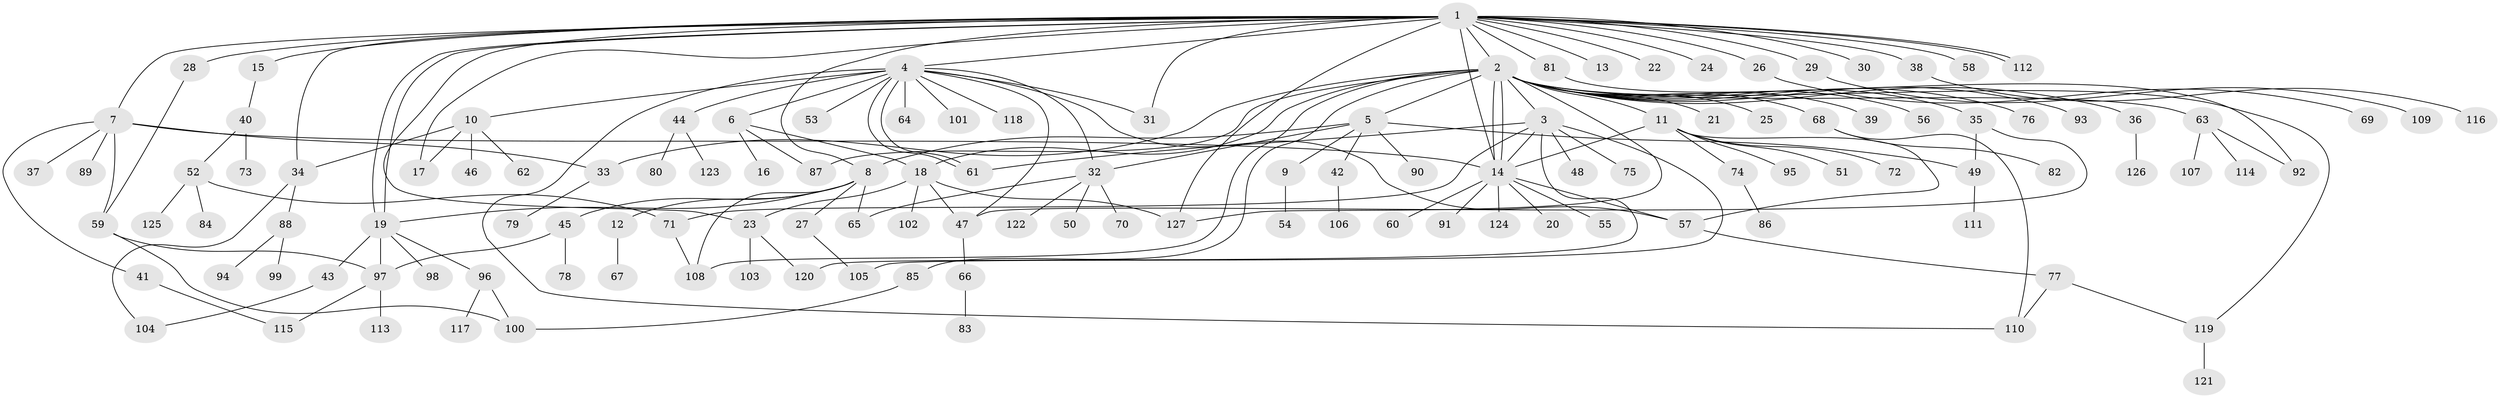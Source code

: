 // Generated by graph-tools (version 1.1) at 2025/49/03/09/25 03:49:59]
// undirected, 127 vertices, 169 edges
graph export_dot {
graph [start="1"]
  node [color=gray90,style=filled];
  1;
  2;
  3;
  4;
  5;
  6;
  7;
  8;
  9;
  10;
  11;
  12;
  13;
  14;
  15;
  16;
  17;
  18;
  19;
  20;
  21;
  22;
  23;
  24;
  25;
  26;
  27;
  28;
  29;
  30;
  31;
  32;
  33;
  34;
  35;
  36;
  37;
  38;
  39;
  40;
  41;
  42;
  43;
  44;
  45;
  46;
  47;
  48;
  49;
  50;
  51;
  52;
  53;
  54;
  55;
  56;
  57;
  58;
  59;
  60;
  61;
  62;
  63;
  64;
  65;
  66;
  67;
  68;
  69;
  70;
  71;
  72;
  73;
  74;
  75;
  76;
  77;
  78;
  79;
  80;
  81;
  82;
  83;
  84;
  85;
  86;
  87;
  88;
  89;
  90;
  91;
  92;
  93;
  94;
  95;
  96;
  97;
  98;
  99;
  100;
  101;
  102;
  103;
  104;
  105;
  106;
  107;
  108;
  109;
  110;
  111;
  112;
  113;
  114;
  115;
  116;
  117;
  118;
  119;
  120;
  121;
  122;
  123;
  124;
  125;
  126;
  127;
  1 -- 2;
  1 -- 4;
  1 -- 7;
  1 -- 8;
  1 -- 13;
  1 -- 14;
  1 -- 15;
  1 -- 17;
  1 -- 19;
  1 -- 19;
  1 -- 22;
  1 -- 23;
  1 -- 24;
  1 -- 26;
  1 -- 28;
  1 -- 29;
  1 -- 30;
  1 -- 31;
  1 -- 34;
  1 -- 38;
  1 -- 58;
  1 -- 81;
  1 -- 112;
  1 -- 112;
  1 -- 127;
  2 -- 3;
  2 -- 5;
  2 -- 11;
  2 -- 14;
  2 -- 14;
  2 -- 18;
  2 -- 21;
  2 -- 25;
  2 -- 33;
  2 -- 35;
  2 -- 36;
  2 -- 39;
  2 -- 56;
  2 -- 63;
  2 -- 68;
  2 -- 76;
  2 -- 85;
  2 -- 87;
  2 -- 93;
  2 -- 108;
  2 -- 119;
  2 -- 127;
  3 -- 14;
  3 -- 48;
  3 -- 61;
  3 -- 71;
  3 -- 75;
  3 -- 105;
  3 -- 120;
  4 -- 6;
  4 -- 10;
  4 -- 31;
  4 -- 32;
  4 -- 44;
  4 -- 47;
  4 -- 53;
  4 -- 57;
  4 -- 61;
  4 -- 61;
  4 -- 64;
  4 -- 101;
  4 -- 110;
  4 -- 118;
  5 -- 8;
  5 -- 9;
  5 -- 32;
  5 -- 42;
  5 -- 49;
  5 -- 90;
  6 -- 16;
  6 -- 18;
  6 -- 87;
  7 -- 14;
  7 -- 33;
  7 -- 37;
  7 -- 41;
  7 -- 59;
  7 -- 89;
  8 -- 12;
  8 -- 19;
  8 -- 27;
  8 -- 45;
  8 -- 65;
  8 -- 108;
  9 -- 54;
  10 -- 17;
  10 -- 34;
  10 -- 46;
  10 -- 62;
  11 -- 14;
  11 -- 51;
  11 -- 57;
  11 -- 72;
  11 -- 74;
  11 -- 95;
  12 -- 67;
  14 -- 20;
  14 -- 55;
  14 -- 57;
  14 -- 60;
  14 -- 91;
  14 -- 124;
  15 -- 40;
  18 -- 23;
  18 -- 47;
  18 -- 102;
  18 -- 127;
  19 -- 43;
  19 -- 96;
  19 -- 97;
  19 -- 98;
  23 -- 103;
  23 -- 120;
  26 -- 69;
  27 -- 105;
  28 -- 59;
  29 -- 109;
  32 -- 50;
  32 -- 65;
  32 -- 70;
  32 -- 122;
  33 -- 79;
  34 -- 88;
  34 -- 104;
  35 -- 47;
  35 -- 49;
  36 -- 126;
  38 -- 116;
  40 -- 52;
  40 -- 73;
  41 -- 115;
  42 -- 106;
  43 -- 104;
  44 -- 80;
  44 -- 123;
  45 -- 78;
  45 -- 97;
  47 -- 66;
  49 -- 111;
  52 -- 71;
  52 -- 84;
  52 -- 125;
  57 -- 77;
  59 -- 97;
  59 -- 100;
  63 -- 92;
  63 -- 107;
  63 -- 114;
  66 -- 83;
  68 -- 82;
  68 -- 110;
  71 -- 108;
  74 -- 86;
  77 -- 110;
  77 -- 119;
  81 -- 92;
  85 -- 100;
  88 -- 94;
  88 -- 99;
  96 -- 100;
  96 -- 117;
  97 -- 113;
  97 -- 115;
  119 -- 121;
}
